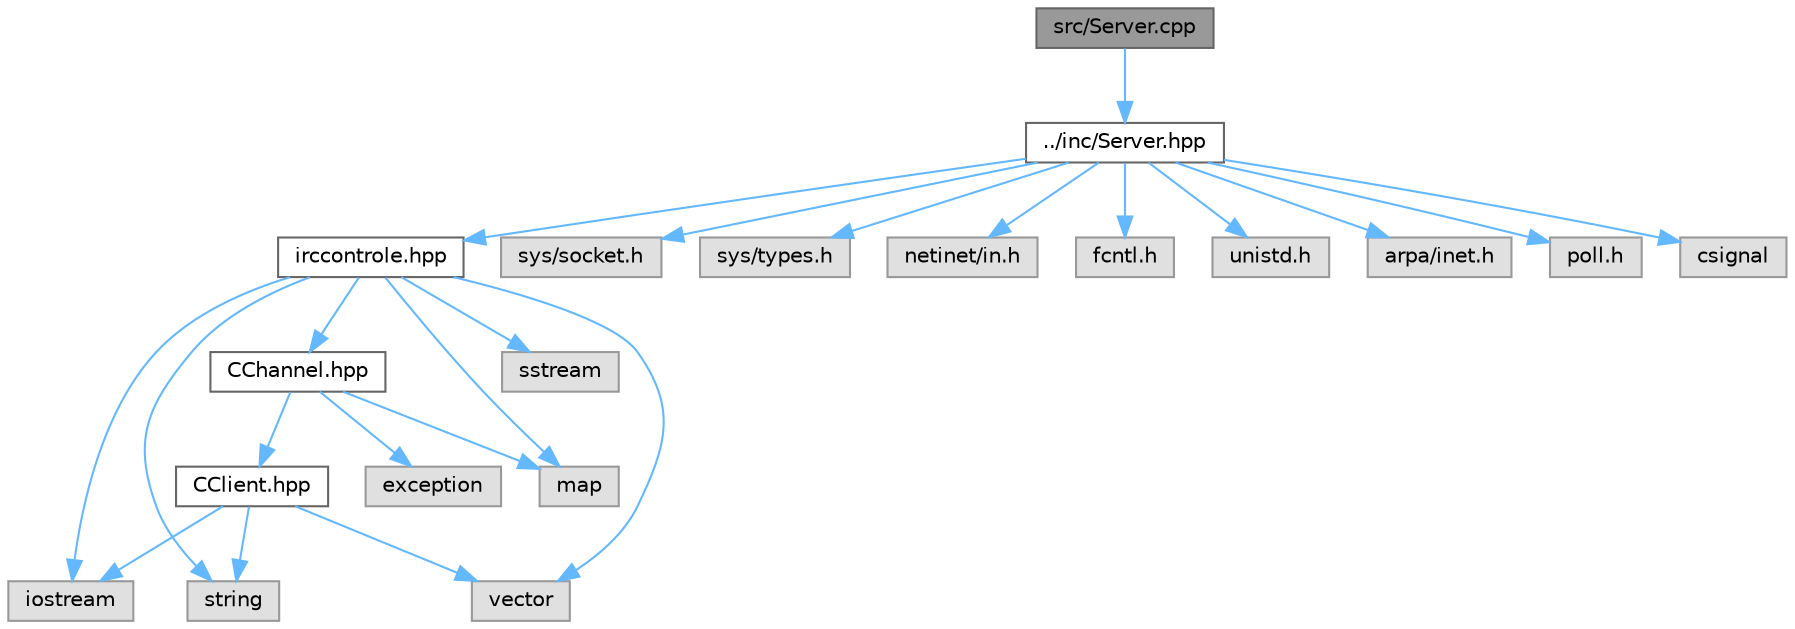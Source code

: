 digraph "src/Server.cpp"
{
 // INTERACTIVE_SVG=YES
 // LATEX_PDF_SIZE
  bgcolor="transparent";
  edge [fontname=Helvetica,fontsize=10,labelfontname=Helvetica,labelfontsize=10];
  node [fontname=Helvetica,fontsize=10,shape=box,height=0.2,width=0.4];
  Node1 [id="Node000001",label="src/Server.cpp",height=0.2,width=0.4,color="gray40", fillcolor="grey60", style="filled", fontcolor="black",tooltip=" "];
  Node1 -> Node2 [id="edge23_Node000001_Node000002",color="steelblue1",style="solid",tooltip=" "];
  Node2 [id="Node000002",label="../inc/Server.hpp",height=0.2,width=0.4,color="grey40", fillcolor="white", style="filled",URL="$_server_8hpp.html",tooltip=" "];
  Node2 -> Node3 [id="edge24_Node000002_Node000003",color="steelblue1",style="solid",tooltip=" "];
  Node3 [id="Node000003",label="irccontrole.hpp",height=0.2,width=0.4,color="grey40", fillcolor="white", style="filled",URL="$irccontrole_8hpp.html",tooltip=" "];
  Node3 -> Node4 [id="edge25_Node000003_Node000004",color="steelblue1",style="solid",tooltip=" "];
  Node4 [id="Node000004",label="iostream",height=0.2,width=0.4,color="grey60", fillcolor="#E0E0E0", style="filled",tooltip=" "];
  Node3 -> Node5 [id="edge26_Node000003_Node000005",color="steelblue1",style="solid",tooltip=" "];
  Node5 [id="Node000005",label="string",height=0.2,width=0.4,color="grey60", fillcolor="#E0E0E0", style="filled",tooltip=" "];
  Node3 -> Node6 [id="edge27_Node000003_Node000006",color="steelblue1",style="solid",tooltip=" "];
  Node6 [id="Node000006",label="vector",height=0.2,width=0.4,color="grey60", fillcolor="#E0E0E0", style="filled",tooltip=" "];
  Node3 -> Node7 [id="edge28_Node000003_Node000007",color="steelblue1",style="solid",tooltip=" "];
  Node7 [id="Node000007",label="map",height=0.2,width=0.4,color="grey60", fillcolor="#E0E0E0", style="filled",tooltip=" "];
  Node3 -> Node8 [id="edge29_Node000003_Node000008",color="steelblue1",style="solid",tooltip=" "];
  Node8 [id="Node000008",label="sstream",height=0.2,width=0.4,color="grey60", fillcolor="#E0E0E0", style="filled",tooltip=" "];
  Node3 -> Node9 [id="edge30_Node000003_Node000009",color="steelblue1",style="solid",tooltip=" "];
  Node9 [id="Node000009",label="CChannel.hpp",height=0.2,width=0.4,color="grey40", fillcolor="white", style="filled",URL="$_c_channel_8hpp.html",tooltip=" "];
  Node9 -> Node7 [id="edge31_Node000009_Node000007",color="steelblue1",style="solid",tooltip=" "];
  Node9 -> Node10 [id="edge32_Node000009_Node000010",color="steelblue1",style="solid",tooltip=" "];
  Node10 [id="Node000010",label="exception",height=0.2,width=0.4,color="grey60", fillcolor="#E0E0E0", style="filled",tooltip=" "];
  Node9 -> Node11 [id="edge33_Node000009_Node000011",color="steelblue1",style="solid",tooltip=" "];
  Node11 [id="Node000011",label="CClient.hpp",height=0.2,width=0.4,color="grey40", fillcolor="white", style="filled",URL="$_c_client_8hpp.html",tooltip=" "];
  Node11 -> Node4 [id="edge34_Node000011_Node000004",color="steelblue1",style="solid",tooltip=" "];
  Node11 -> Node5 [id="edge35_Node000011_Node000005",color="steelblue1",style="solid",tooltip=" "];
  Node11 -> Node6 [id="edge36_Node000011_Node000006",color="steelblue1",style="solid",tooltip=" "];
  Node2 -> Node12 [id="edge37_Node000002_Node000012",color="steelblue1",style="solid",tooltip=" "];
  Node12 [id="Node000012",label="sys/socket.h",height=0.2,width=0.4,color="grey60", fillcolor="#E0E0E0", style="filled",tooltip=" "];
  Node2 -> Node13 [id="edge38_Node000002_Node000013",color="steelblue1",style="solid",tooltip=" "];
  Node13 [id="Node000013",label="sys/types.h",height=0.2,width=0.4,color="grey60", fillcolor="#E0E0E0", style="filled",tooltip=" "];
  Node2 -> Node14 [id="edge39_Node000002_Node000014",color="steelblue1",style="solid",tooltip=" "];
  Node14 [id="Node000014",label="netinet/in.h",height=0.2,width=0.4,color="grey60", fillcolor="#E0E0E0", style="filled",tooltip=" "];
  Node2 -> Node15 [id="edge40_Node000002_Node000015",color="steelblue1",style="solid",tooltip=" "];
  Node15 [id="Node000015",label="fcntl.h",height=0.2,width=0.4,color="grey60", fillcolor="#E0E0E0", style="filled",tooltip=" "];
  Node2 -> Node16 [id="edge41_Node000002_Node000016",color="steelblue1",style="solid",tooltip=" "];
  Node16 [id="Node000016",label="unistd.h",height=0.2,width=0.4,color="grey60", fillcolor="#E0E0E0", style="filled",tooltip=" "];
  Node2 -> Node17 [id="edge42_Node000002_Node000017",color="steelblue1",style="solid",tooltip=" "];
  Node17 [id="Node000017",label="arpa/inet.h",height=0.2,width=0.4,color="grey60", fillcolor="#E0E0E0", style="filled",tooltip=" "];
  Node2 -> Node18 [id="edge43_Node000002_Node000018",color="steelblue1",style="solid",tooltip=" "];
  Node18 [id="Node000018",label="poll.h",height=0.2,width=0.4,color="grey60", fillcolor="#E0E0E0", style="filled",tooltip=" "];
  Node2 -> Node19 [id="edge44_Node000002_Node000019",color="steelblue1",style="solid",tooltip=" "];
  Node19 [id="Node000019",label="csignal",height=0.2,width=0.4,color="grey60", fillcolor="#E0E0E0", style="filled",tooltip=" "];
}
